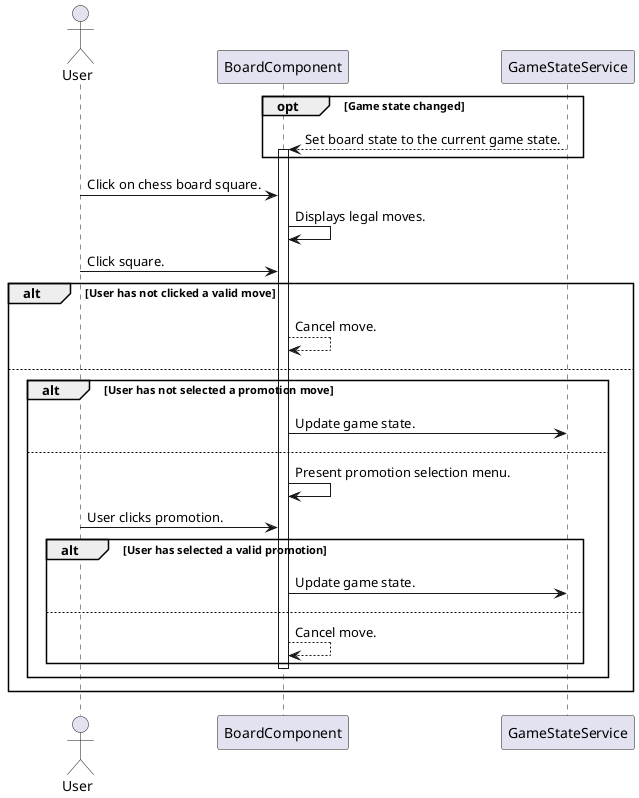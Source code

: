 @startuml
!pragma teoz true

actor User 
participant BoardComponent
participant GameStateService 

opt Game state changed
  GameStateService --> BoardComponent++: Set board state to the current game state. 
end

User -> BoardComponent: Click on chess board square.
BoardComponent -> BoardComponent: Displays legal moves.
User -> BoardComponent: Click square.

alt User has not clicked a valid move
 BoardComponent --> BoardComponent : Cancel move.
else 
  alt User has not selected a promotion move
    BoardComponent -> GameStateService: Update game state.
  else
    BoardComponent -> BoardComponent: Present promotion selection menu.
    User -> BoardComponent: User clicks promotion.
    alt User has selected a valid promotion 
      BoardComponent -> GameStateService: Update game state.
    else 
      BoardComponent --> BoardComponent : Cancel move.
      ||0||
      deactivate BoardComponent
    end
  end
end




@enduml

